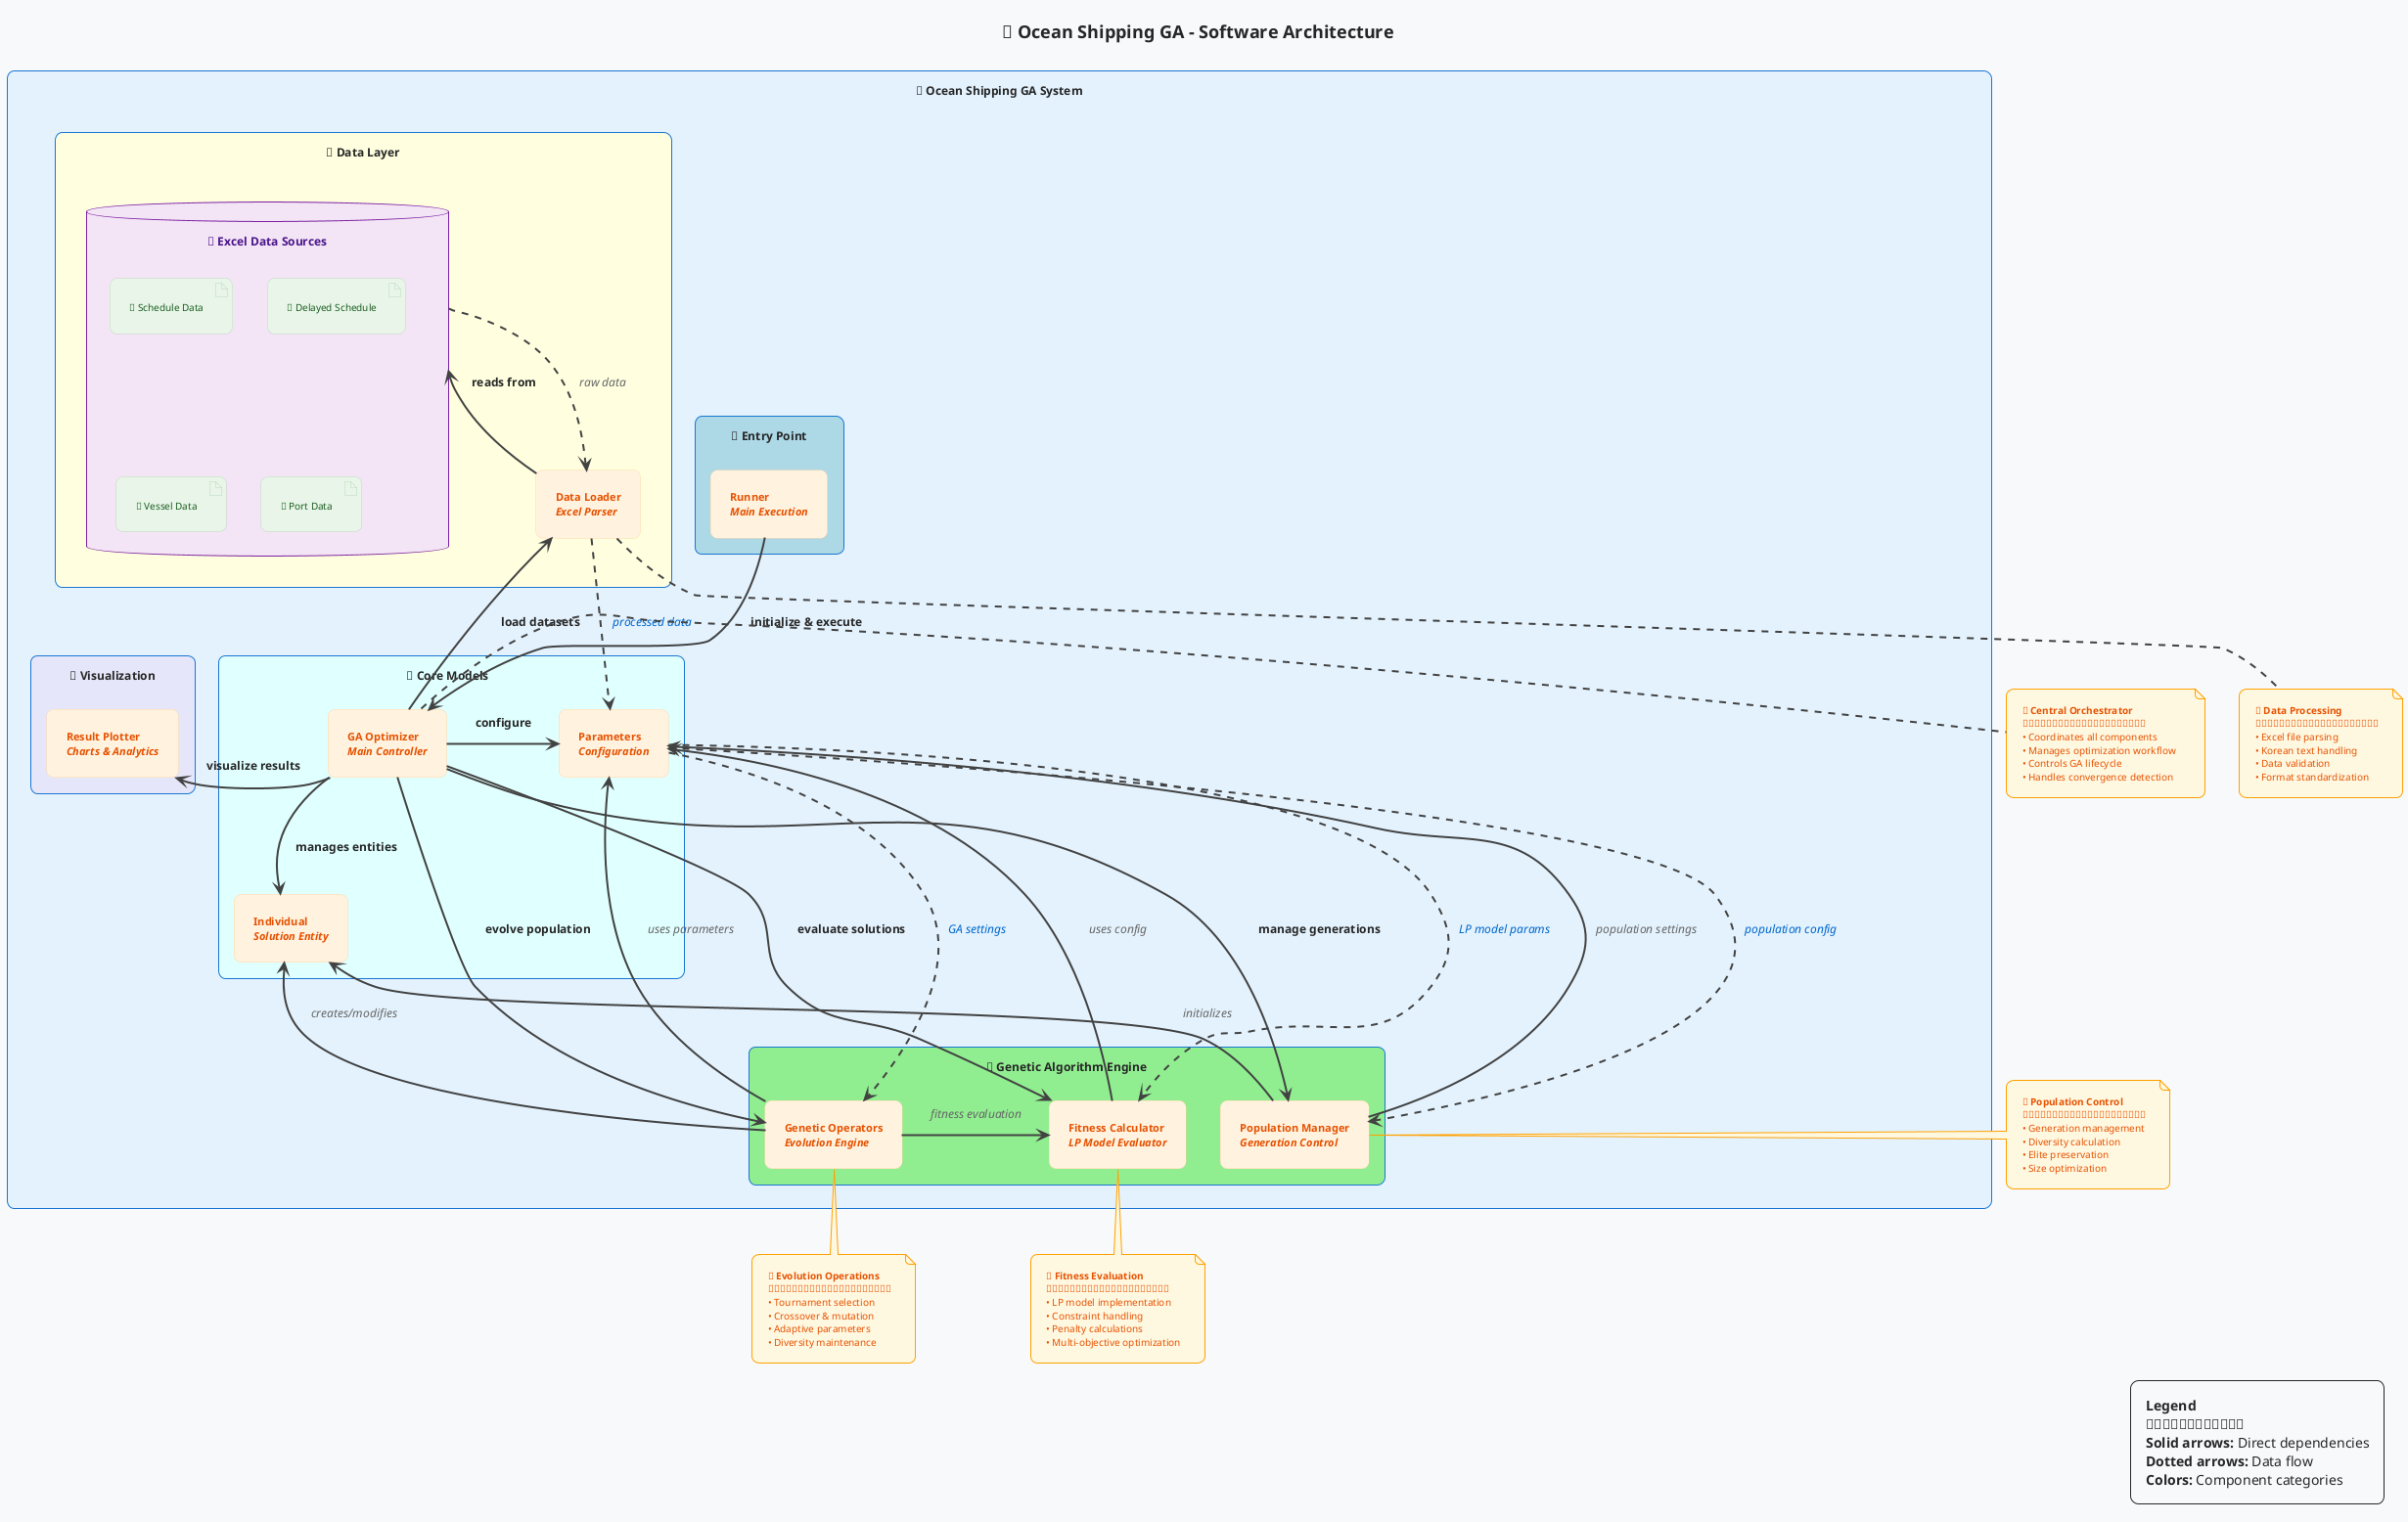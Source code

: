 @startuml Ocean Shipping GA Software Composition

!theme carbon-gray
skinparam {
    backgroundColor #f8f9fa
    componentStyle rectangle
    packageStyle rectangle
    shadowing false
    roundCorner 15
    
    package {
        BackgroundColor #e3f2fd
        BorderColor #1976d2
        FontColor #1976d2
        FontStyle bold
        FontSize 12
    }
    
    component {
        BackgroundColor #fff3e0
        BorderColor #f57c00
        FontColor #e65100
        FontStyle bold
        FontSize 11
    }
    
    database {
        BackgroundColor #f3e5f5
        BorderColor #7b1fa2
        FontColor #4a148c
        FontStyle bold
    }
    
    artifact {
        BackgroundColor #e8f5e8
        BorderColor #388e3c
        FontColor #1b5e20
        FontSize 10
    }
    
    note {
        BackgroundColor #fff8e1
        BorderColor #ffa000
        FontColor #e65100
        FontSize 10
    }
    
    arrow {
        Color #424242
        Thickness 2
    }
}

title <size:18><b>🚢 Ocean Shipping GA - Software Architecture</b></size>

package "🏗️ Ocean Shipping GA System" as system {
    
    package "🚀 Entry Point" as entry #lightblue {
        component [<b>Runner</b>\n<i>Main Execution</i>] as runner
    }
    
    package "⚙️ Core Models" as core #lightcyan {
        component [<b>GA Optimizer</b>\n<i>Main Controller</i>] as ga_opt
        component [<b>Individual</b>\n<i>Solution Entity</i>] as individual
        component [<b>Parameters</b>\n<i>Configuration</i>] as params
    }
    
    package "📊 Data Layer" as data #lightyellow {
        component [<b>Data Loader</b>\n<i>Excel Parser</i>] as data_loader
        
        database "📁 Excel Data Sources" as excel {
            artifact "📋 Schedule Data" as schedule
            artifact "⏰ Delayed Schedule" as delayed
            artifact "🚢 Vessel Data" as vessel
            artifact "🏪 Port Data" as port
        }
    }
    
    package "🧬 Genetic Algorithm Engine" as genetic #lightgreen {
        component [<b>Fitness Calculator</b>\n<i>LP Model Evaluator</i>] as fitness
        component [<b>Genetic Operators</b>\n<i>Evolution Engine</i>] as genetic_ops
        component [<b>Population Manager</b>\n<i>Generation Control</i>] as population
    }
    
    package "📈 Visualization" as viz #lavender {
        component [<b>Result Plotter</b>\n<i>Charts & Analytics</i>] as plotter
    }
}

' Main workflow arrows
runner -down-> ga_opt : <b>initialize & execute</b>
ga_opt -down-> data_loader : <b>load datasets</b>
ga_opt -right-> params : <b>configure</b>
ga_opt -down-> fitness : <b>evaluate solutions</b>
ga_opt -down-> genetic_ops : <b>evolve population</b>
ga_opt -down-> population : <b>manage generations</b>
ga_opt -right-> plotter : <b>visualize results</b>

' Data flow
data_loader -up-> excel : <b>reads from</b>
excel ..> data_loader : <color:#666><i>raw data</i></color>

' Component interactions
fitness -up-> params : <color:#666><i>uses config</i></color>
genetic_ops -up-> params : <color:#666><i>uses parameters</i></color>
genetic_ops -right-> fitness : <color:#666><i>fitness evaluation</i></color>
population -up-> params : <color:#666><i>population settings</i></color>

ga_opt -down-> individual : <b>manages entities</b>
genetic_ops -up-> individual : <color:#666><i>creates/modifies</i></color>
population -left-> individual : <color:#666><i>initializes</i></color>

' Data transformation flow
data_loader ..> params : <color:#0066cc><i>processed data</i></color>
params ..> fitness : <color:#0066cc><i>LP model params</i></color>
params ..> genetic_ops : <color:#0066cc><i>GA settings</i></color>
params ..> population : <color:#0066cc><i>population config</i></color>

' Enhanced notes with icons
note right of ga_opt
  <b>🎯 Central Orchestrator</b>
  ─────────────────────
  • Coordinates all components
  • Manages optimization workflow  
  • Controls GA lifecycle
  • Handles convergence detection
end note

note bottom of fitness
  <b>🔢 Fitness Evaluation</b>
  ─────────────────────
  • LP model implementation
  • Constraint handling
  • Penalty calculations
  • Multi-objective optimization
end note

note bottom of genetic_ops
  <b>🧬 Evolution Operations</b>
  ─────────────────────
  • Tournament selection
  • Crossover & mutation
  • Adaptive parameters
  • Diversity maintenance
end note

note bottom of data_loader
  <b>📥 Data Processing</b>
  ─────────────────────
  • Excel file parsing
  • Korean text handling
  • Data validation
  • Format standardization
end note

note right of population
  <b>👥 Population Control</b>
  ─────────────────────
  • Generation management
  • Diversity calculation
  • Elite preservation
  • Size optimization
end note

legend bottom right
  <b>Legend</b>
  ────────────
  <b>Solid arrows:</b> Direct dependencies
  <b>Dotted arrows:</b> Data flow
  <b>Colors:</b> Component categories
end legend

@enduml